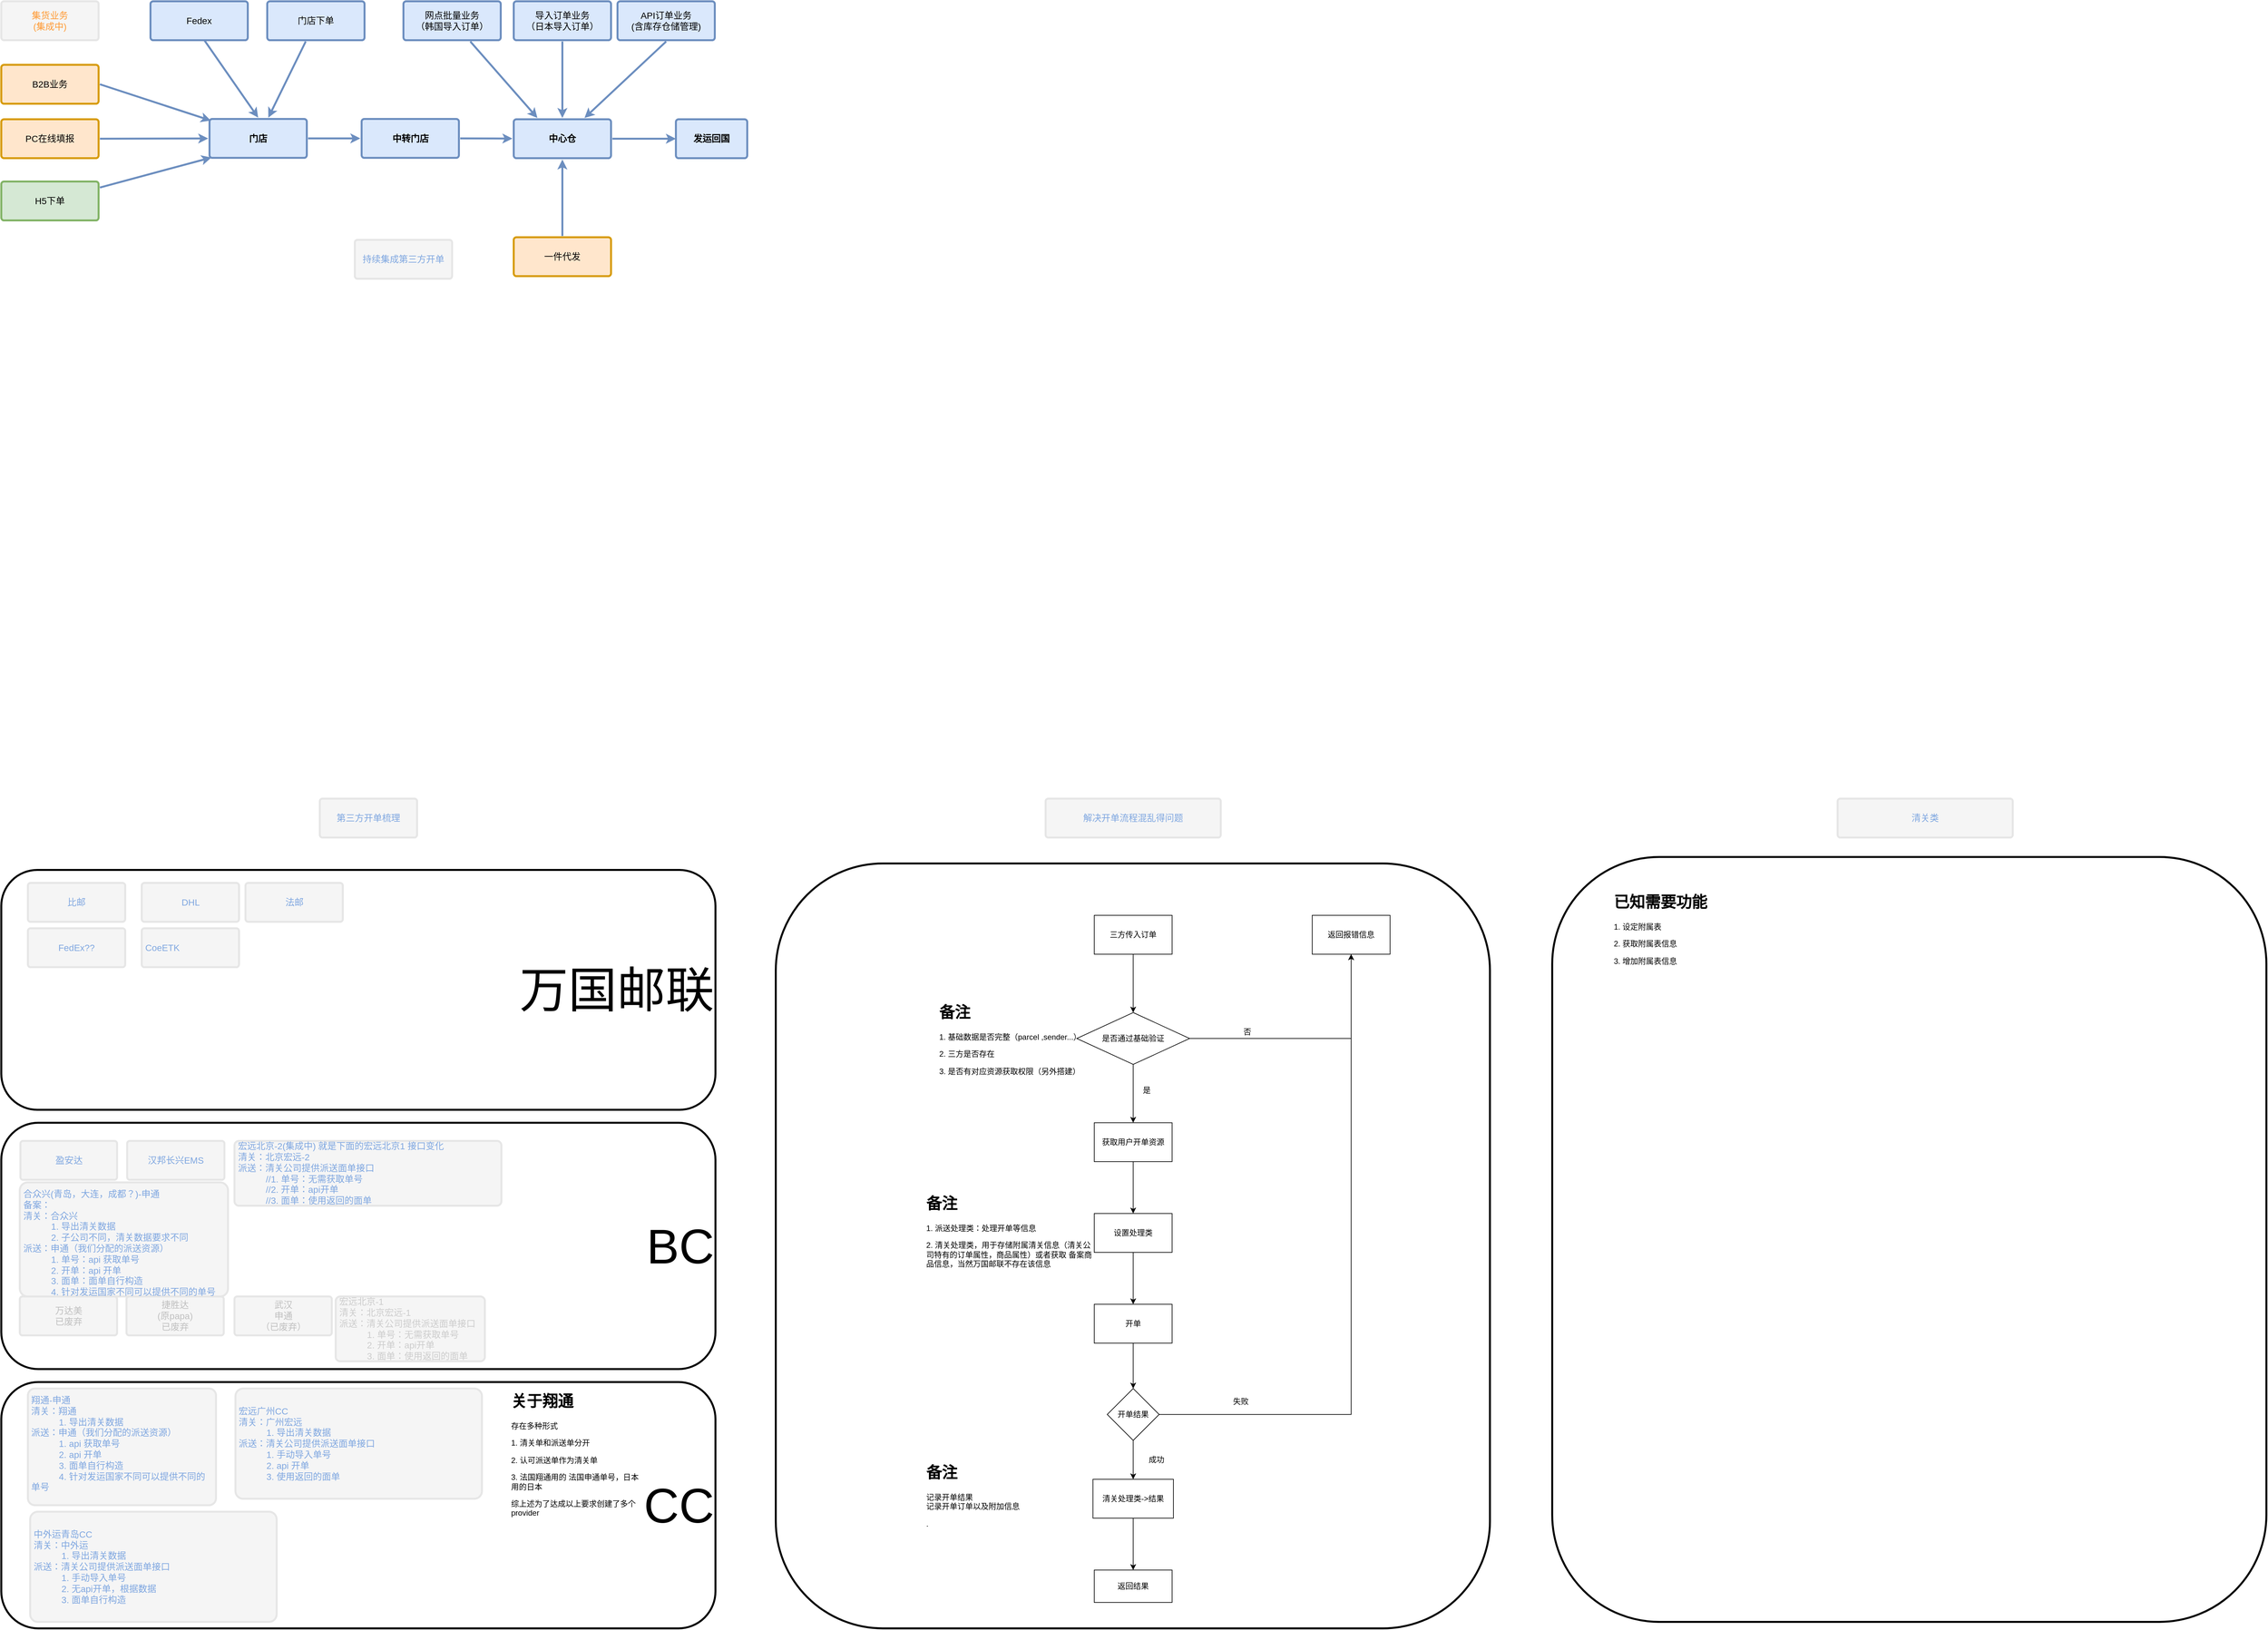 <mxfile version="12.7.4" type="github">
  <diagram id="6a731a19-8d31-9384-78a2-239565b7b9f0" name="Page-1">
    <mxGraphModel dx="1943" dy="1076" grid="1" gridSize="10" guides="1" tooltips="1" connect="1" arrows="1" fold="1" page="1" pageScale="1" pageWidth="1169" pageHeight="827" background="#ffffff" math="0" shadow="0">
      <root>
        <mxCell id="0" />
        <mxCell id="1" parent="0" />
        <mxCell id="1750" value="" style="edgeStyle=none;rounded=1;jumpStyle=none;html=1;shadow=0;labelBackgroundColor=none;startArrow=classic;startFill=1;jettySize=auto;orthogonalLoop=1;strokeColor=#6c8ebf;strokeWidth=3;fontFamily=Helvetica;fontSize=14;fontColor=#FFFFFF;spacing=5;fontStyle=1;fillColor=#dae8fc;endArrow=none;endFill=0;" parent="1" source="1753" target="1756" edge="1">
          <mxGeometry relative="1" as="geometry" />
        </mxCell>
        <mxCell id="1753" value="门店" style="rounded=1;whiteSpace=wrap;html=1;shadow=0;labelBackgroundColor=none;strokeColor=#6c8ebf;strokeWidth=3;fillColor=#dae8fc;fontFamily=Helvetica;fontSize=14;align=center;spacing=5;fontStyle=1;arcSize=7;perimeterSpacing=2;" parent="1" vertex="1">
          <mxGeometry x="330" y="441.5" width="150" height="60" as="geometry" />
        </mxCell>
        <mxCell id="-PJOahiLIvCA7SzMHqrE-1786" value="中转门店" style="rounded=1;whiteSpace=wrap;html=1;shadow=0;labelBackgroundColor=none;strokeColor=#6c8ebf;strokeWidth=3;fillColor=#dae8fc;fontFamily=Helvetica;fontSize=14;align=center;spacing=5;fontStyle=1;arcSize=7;perimeterSpacing=2;" parent="1" vertex="1">
          <mxGeometry x="564.5" y="441.5" width="150" height="60" as="geometry" />
        </mxCell>
        <mxCell id="1754" value="H5下单" style="rounded=1;whiteSpace=wrap;html=1;shadow=0;labelBackgroundColor=none;strokeColor=#82b366;strokeWidth=3;fillColor=#d5e8d4;fontFamily=Helvetica;fontSize=14;align=center;spacing=5;fontStyle=0;arcSize=7;perimeterSpacing=2;" parent="1" vertex="1">
          <mxGeometry x="9" y="538" width="150" height="60" as="geometry" />
        </mxCell>
        <mxCell id="1755" value="PC在线填报" style="rounded=1;whiteSpace=wrap;html=1;shadow=0;labelBackgroundColor=none;strokeColor=#d79b00;strokeWidth=3;fillColor=#ffe6cc;fontFamily=Helvetica;fontSize=14;align=center;spacing=5;fontStyle=0;arcSize=7;perimeterSpacing=2;" parent="1" vertex="1">
          <mxGeometry x="9" y="442" width="150" height="60" as="geometry" />
        </mxCell>
        <mxCell id="1756" value="门店下单" style="rounded=1;whiteSpace=wrap;html=1;shadow=0;labelBackgroundColor=none;strokeColor=#6c8ebf;strokeWidth=3;fillColor=#dae8fc;fontFamily=Helvetica;fontSize=14;align=center;spacing=5;fontStyle=0;arcSize=7;perimeterSpacing=2;" parent="1" vertex="1">
          <mxGeometry x="419" y="260" width="150" height="60" as="geometry" />
        </mxCell>
        <mxCell id="-PJOahiLIvCA7SzMHqrE-1780" value="" style="edgeStyle=none;rounded=1;jumpStyle=none;html=1;shadow=0;labelBackgroundColor=none;startArrow=classic;startFill=1;jettySize=auto;orthogonalLoop=1;strokeColor=#6c8ebf;strokeWidth=3;fontFamily=Helvetica;fontSize=14;fontColor=#FFFFFF;spacing=5;fontStyle=1;fillColor=#dae8fc;endArrow=none;endFill=0;exitX=0.032;exitY=0.961;exitDx=0;exitDy=0;exitPerimeter=0;" parent="1" source="1753" target="1754" edge="1">
          <mxGeometry relative="1" as="geometry">
            <mxPoint x="399" y="620.5" as="sourcePoint" />
            <mxPoint x="399" y="541" as="targetPoint" />
          </mxGeometry>
        </mxCell>
        <mxCell id="-PJOahiLIvCA7SzMHqrE-1781" value="" style="edgeStyle=none;rounded=1;jumpStyle=none;html=1;shadow=0;labelBackgroundColor=none;startArrow=classic;startFill=1;jettySize=auto;orthogonalLoop=1;strokeColor=#6c8ebf;strokeWidth=3;fontFamily=Helvetica;fontSize=14;fontColor=#FFFFFF;spacing=5;fontStyle=1;fillColor=#dae8fc;endArrow=none;endFill=0;entryX=1;entryY=0.5;entryDx=0;entryDy=0;" parent="1" source="1753" target="1755" edge="1">
          <mxGeometry relative="1" as="geometry">
            <mxPoint x="348.164" y="416.5" as="sourcePoint" />
            <mxPoint x="278.836" y="471.5" as="targetPoint" />
          </mxGeometry>
        </mxCell>
        <mxCell id="-PJOahiLIvCA7SzMHqrE-1788" value="" style="edgeStyle=none;rounded=1;jumpStyle=none;html=1;shadow=0;labelBackgroundColor=none;startArrow=classic;startFill=1;jettySize=auto;orthogonalLoop=1;strokeColor=#6c8ebf;strokeWidth=3;fontFamily=Helvetica;fontSize=14;fontColor=#FFFFFF;spacing=5;fontStyle=1;fillColor=#dae8fc;endArrow=none;endFill=0;exitX=0;exitY=0.5;exitDx=0;exitDy=0;entryX=1;entryY=0.5;entryDx=0;entryDy=0;" parent="1" source="-PJOahiLIvCA7SzMHqrE-1786" target="1753" edge="1">
          <mxGeometry relative="1" as="geometry">
            <mxPoint x="590.928" y="518.004" as="sourcePoint" />
            <mxPoint x="439" y="549.193" as="targetPoint" />
          </mxGeometry>
        </mxCell>
        <mxCell id="-PJOahiLIvCA7SzMHqrE-1789" value="" style="edgeStyle=none;rounded=1;jumpStyle=none;html=1;shadow=0;labelBackgroundColor=none;startArrow=classic;startFill=1;jettySize=auto;orthogonalLoop=1;strokeColor=#6c8ebf;strokeWidth=3;fontFamily=Helvetica;fontSize=14;fontColor=#FFFFFF;spacing=5;fontStyle=1;fillColor=#dae8fc;endArrow=none;endFill=0;entryX=1;entryY=0.5;entryDx=0;entryDy=0;" parent="1" source="-PJOahiLIvCA7SzMHqrE-1790" target="-PJOahiLIvCA7SzMHqrE-1786" edge="1">
          <mxGeometry relative="1" as="geometry">
            <mxPoint x="795" y="470.5" as="sourcePoint" />
            <mxPoint x="719" y="470.5" as="targetPoint" />
          </mxGeometry>
        </mxCell>
        <mxCell id="-PJOahiLIvCA7SzMHqrE-1790" value="中心仓" style="rounded=1;whiteSpace=wrap;html=1;shadow=0;labelBackgroundColor=none;strokeColor=#6c8ebf;strokeWidth=3;fillColor=#dae8fc;fontFamily=Helvetica;fontSize=14;align=center;spacing=5;fontStyle=1;arcSize=7;perimeterSpacing=2;" parent="1" vertex="1">
          <mxGeometry x="799" y="442" width="150" height="60" as="geometry" />
        </mxCell>
        <mxCell id="-PJOahiLIvCA7SzMHqrE-1810" value="发运回国" style="rounded=1;whiteSpace=wrap;html=1;shadow=0;labelBackgroundColor=none;strokeColor=#6c8ebf;strokeWidth=3;fillColor=#dae8fc;fontFamily=Helvetica;fontSize=14;align=center;spacing=5;fontStyle=1;arcSize=7;perimeterSpacing=2;" parent="1" vertex="1">
          <mxGeometry x="1049" y="442" width="110" height="60" as="geometry" />
        </mxCell>
        <mxCell id="-PJOahiLIvCA7SzMHqrE-1794" value="" style="edgeStyle=none;rounded=1;jumpStyle=none;html=1;shadow=0;labelBackgroundColor=none;startArrow=classic;startFill=1;jettySize=auto;orthogonalLoop=1;strokeColor=#6c8ebf;strokeWidth=3;fontFamily=Helvetica;fontSize=14;fontColor=#FFFFFF;spacing=5;fontStyle=1;fillColor=#dae8fc;endArrow=none;endFill=0;" parent="1" source="-PJOahiLIvCA7SzMHqrE-1791" edge="1">
          <mxGeometry relative="1" as="geometry">
            <mxPoint x="873" y="722.5" as="sourcePoint" />
            <mxPoint x="873" y="625.5" as="targetPoint" />
          </mxGeometry>
        </mxCell>
        <mxCell id="-PJOahiLIvCA7SzMHqrE-1791" value="一件代发" style="rounded=1;whiteSpace=wrap;html=1;shadow=0;labelBackgroundColor=none;strokeColor=#d79b00;strokeWidth=3;fillColor=#ffe6cc;fontFamily=Helvetica;fontSize=14;align=center;spacing=5;fontStyle=0;arcSize=7;perimeterSpacing=2;" parent="1" vertex="1">
          <mxGeometry x="799" y="624" width="150" height="60" as="geometry" />
        </mxCell>
        <mxCell id="-PJOahiLIvCA7SzMHqrE-1795" value="" style="edgeStyle=none;rounded=1;jumpStyle=none;html=1;shadow=0;labelBackgroundColor=none;startArrow=classic;startFill=1;jettySize=auto;orthogonalLoop=1;strokeColor=#6c8ebf;strokeWidth=3;fontFamily=Helvetica;fontSize=14;fontColor=#FFFFFF;spacing=5;fontStyle=1;fillColor=#dae8fc;endArrow=none;endFill=0;" parent="1" source="-PJOahiLIvCA7SzMHqrE-1790" target="-PJOahiLIvCA7SzMHqrE-1791" edge="1">
          <mxGeometry relative="1" as="geometry">
            <mxPoint x="873.898" y="440" as="sourcePoint" />
            <mxPoint x="873" y="159.5" as="targetPoint" />
          </mxGeometry>
        </mxCell>
        <mxCell id="-PJOahiLIvCA7SzMHqrE-1796" value="" style="edgeStyle=none;rounded=1;jumpStyle=none;html=1;shadow=0;labelBackgroundColor=none;startArrow=classic;startFill=1;jettySize=auto;orthogonalLoop=1;strokeColor=#6c8ebf;strokeWidth=3;fontFamily=Helvetica;fontSize=14;fontColor=#FFFFFF;spacing=5;fontStyle=1;fillColor=#dae8fc;endArrow=none;endFill=0;exitX=0.25;exitY=0;exitDx=0;exitDy=0;" parent="1" source="-PJOahiLIvCA7SzMHqrE-1790" target="-PJOahiLIvCA7SzMHqrE-1797" edge="1">
          <mxGeometry relative="1" as="geometry">
            <mxPoint x="864" y="448" as="sourcePoint" />
          </mxGeometry>
        </mxCell>
        <mxCell id="-PJOahiLIvCA7SzMHqrE-1797" value="网点批量业务&lt;br&gt;（韩国导入订单）" style="rounded=1;whiteSpace=wrap;html=1;shadow=0;labelBackgroundColor=none;strokeColor=#6c8ebf;strokeWidth=3;fillColor=#dae8fc;fontFamily=Helvetica;fontSize=14;align=center;spacing=5;fontStyle=0;arcSize=7;perimeterSpacing=2;" parent="1" vertex="1">
          <mxGeometry x="629" y="260" width="150" height="60" as="geometry" />
        </mxCell>
        <mxCell id="-PJOahiLIvCA7SzMHqrE-1798" value="导入订单业务&lt;br&gt;（日本导入订单）" style="rounded=1;whiteSpace=wrap;html=1;shadow=0;labelBackgroundColor=none;strokeColor=#6c8ebf;strokeWidth=3;fillColor=#dae8fc;fontFamily=Helvetica;fontSize=14;align=center;spacing=5;fontStyle=0;arcSize=7;perimeterSpacing=2;" parent="1" vertex="1">
          <mxGeometry x="799" y="260" width="150" height="60" as="geometry" />
        </mxCell>
        <mxCell id="-PJOahiLIvCA7SzMHqrE-1800" value="" style="edgeStyle=none;rounded=1;jumpStyle=none;html=1;shadow=0;labelBackgroundColor=none;startArrow=classic;startFill=1;jettySize=auto;orthogonalLoop=1;strokeColor=#6c8ebf;strokeWidth=3;fontFamily=Helvetica;fontSize=14;fontColor=#FFFFFF;spacing=5;fontStyle=1;fillColor=#dae8fc;endArrow=none;endFill=0;entryX=0.5;entryY=1;entryDx=0;entryDy=0;exitX=0.5;exitY=0;exitDx=0;exitDy=0;" parent="1" source="-PJOahiLIvCA7SzMHqrE-1790" target="-PJOahiLIvCA7SzMHqrE-1798" edge="1">
          <mxGeometry relative="1" as="geometry">
            <mxPoint x="1029" y="453" as="sourcePoint" />
            <mxPoint x="1029" y="347.5" as="targetPoint" />
          </mxGeometry>
        </mxCell>
        <mxCell id="-PJOahiLIvCA7SzMHqrE-1801" value="B2B业务" style="rounded=1;whiteSpace=wrap;html=1;shadow=0;labelBackgroundColor=none;strokeColor=#d79b00;strokeWidth=3;fillColor=#ffe6cc;fontFamily=Helvetica;fontSize=14;align=center;spacing=5;fontStyle=0;arcSize=7;perimeterSpacing=2;" parent="1" vertex="1">
          <mxGeometry x="9" y="358" width="150" height="60" as="geometry" />
        </mxCell>
        <mxCell id="-PJOahiLIvCA7SzMHqrE-1802" value="" style="edgeStyle=none;rounded=1;jumpStyle=none;html=1;shadow=0;labelBackgroundColor=none;startArrow=classic;startFill=1;jettySize=auto;orthogonalLoop=1;strokeColor=#6c8ebf;strokeWidth=3;fontFamily=Helvetica;fontSize=14;fontColor=#FFFFFF;spacing=5;fontStyle=1;fillColor=#dae8fc;endArrow=none;endFill=0;entryX=1;entryY=0.5;entryDx=0;entryDy=0;exitX=0.026;exitY=0.07;exitDx=0;exitDy=0;exitPerimeter=0;" parent="1" source="1753" target="-PJOahiLIvCA7SzMHqrE-1801" edge="1">
          <mxGeometry relative="1" as="geometry">
            <mxPoint x="336" y="387.658" as="sourcePoint" />
            <mxPoint x="169" y="388" as="targetPoint" />
          </mxGeometry>
        </mxCell>
        <mxCell id="-PJOahiLIvCA7SzMHqrE-1803" value="API订单业务&lt;br&gt;(含库存仓储管理)" style="rounded=1;whiteSpace=wrap;html=1;shadow=0;labelBackgroundColor=none;strokeColor=#6c8ebf;strokeWidth=3;fillColor=#dae8fc;fontFamily=Helvetica;fontSize=14;align=center;spacing=5;fontStyle=0;arcSize=7;perimeterSpacing=2;" parent="1" vertex="1">
          <mxGeometry x="959" y="260" width="150" height="60" as="geometry" />
        </mxCell>
        <mxCell id="-PJOahiLIvCA7SzMHqrE-1805" value="" style="edgeStyle=none;rounded=1;jumpStyle=none;html=1;shadow=0;labelBackgroundColor=none;startArrow=classic;startFill=1;jettySize=auto;orthogonalLoop=1;strokeColor=#6c8ebf;strokeWidth=3;fontFamily=Helvetica;fontSize=14;fontColor=#FFFFFF;spacing=5;fontStyle=1;fillColor=#dae8fc;endArrow=none;endFill=0;entryX=0.5;entryY=1;entryDx=0;entryDy=0;" parent="1" source="-PJOahiLIvCA7SzMHqrE-1790" target="-PJOahiLIvCA7SzMHqrE-1803" edge="1">
          <mxGeometry relative="1" as="geometry">
            <mxPoint x="1058.954" y="441.976" as="sourcePoint" />
            <mxPoint x="1068" y="318" as="targetPoint" />
          </mxGeometry>
        </mxCell>
        <mxCell id="-PJOahiLIvCA7SzMHqrE-1812" value="" style="edgeStyle=none;rounded=1;jumpStyle=none;html=1;shadow=0;labelBackgroundColor=none;startArrow=classic;startFill=1;jettySize=auto;orthogonalLoop=1;strokeColor=#6c8ebf;strokeWidth=3;fontFamily=Helvetica;fontSize=14;fontColor=#FFFFFF;spacing=5;fontStyle=1;fillColor=#dae8fc;endArrow=none;endFill=0;entryX=1;entryY=0.5;entryDx=0;entryDy=0;" parent="1" target="-PJOahiLIvCA7SzMHqrE-1790" edge="1">
          <mxGeometry relative="1" as="geometry">
            <mxPoint x="1049" y="472" as="sourcePoint" />
            <mxPoint x="959" y="471.5" as="targetPoint" />
          </mxGeometry>
        </mxCell>
        <mxCell id="-PJOahiLIvCA7SzMHqrE-1813" value="集货业务&lt;br&gt;(集成中)" style="rounded=1;whiteSpace=wrap;html=1;shadow=0;labelBackgroundColor=none;strokeColor=#E6E6E6;strokeWidth=3;fillColor=#f5f5f5;fontFamily=Helvetica;fontSize=14;align=center;spacing=5;fontStyle=0;arcSize=7;perimeterSpacing=2;fontColor=#FF9933;" parent="1" vertex="1">
          <mxGeometry x="9" y="260" width="150" height="60" as="geometry" />
        </mxCell>
        <mxCell id="uDcFqDSubznKz2dJ2ko3-1756" value="Fedex&lt;br&gt;" style="rounded=1;whiteSpace=wrap;html=1;shadow=0;labelBackgroundColor=none;strokeColor=#6c8ebf;strokeWidth=3;fillColor=#dae8fc;fontFamily=Helvetica;fontSize=14;align=center;spacing=5;fontStyle=0;arcSize=7;perimeterSpacing=2;" parent="1" vertex="1">
          <mxGeometry x="239" y="260" width="150" height="60" as="geometry" />
        </mxCell>
        <mxCell id="uDcFqDSubznKz2dJ2ko3-1757" value="持续集成第三方开单" style="rounded=1;whiteSpace=wrap;html=1;shadow=0;labelBackgroundColor=none;strokeColor=#E6E6E6;strokeWidth=3;fillColor=#f5f5f5;fontFamily=Helvetica;fontSize=14;align=center;spacing=5;fontStyle=0;arcSize=7;perimeterSpacing=2;fontColor=#7EA6E0;" parent="1" vertex="1">
          <mxGeometry x="554" y="628" width="150" height="60" as="geometry" />
        </mxCell>
        <mxCell id="ARBneOINFayrtqCrwLei-1757" value="" style="edgeStyle=none;rounded=1;jumpStyle=none;html=1;shadow=0;labelBackgroundColor=none;startArrow=classic;startFill=1;jettySize=auto;orthogonalLoop=1;strokeColor=#6c8ebf;strokeWidth=3;fontFamily=Helvetica;fontSize=14;fontColor=#FFFFFF;spacing=5;fontStyle=1;fillColor=#dae8fc;endArrow=none;endFill=0;entryX=0.552;entryY=0.969;entryDx=0;entryDy=0;entryPerimeter=0;exitX=0.5;exitY=0;exitDx=0;exitDy=0;" parent="1" source="1753" target="uDcFqDSubznKz2dJ2ko3-1756" edge="1">
          <mxGeometry relative="1" as="geometry">
            <mxPoint x="430.691" y="449.5" as="sourcePoint" />
            <mxPoint x="488.309" y="332" as="targetPoint" />
          </mxGeometry>
        </mxCell>
        <mxCell id="XLPa7UNQsNW_ClfHcTxk-1756" value="第三方开单梳理" style="rounded=1;whiteSpace=wrap;html=1;shadow=0;labelBackgroundColor=none;strokeColor=#E6E6E6;strokeWidth=3;fillColor=#f5f5f5;fontFamily=Helvetica;fontSize=14;align=center;spacing=5;fontStyle=0;arcSize=7;perimeterSpacing=2;fontColor=#7EA6E0;" vertex="1" parent="1">
          <mxGeometry x="500" y="1490" width="150" height="60" as="geometry" />
        </mxCell>
        <mxCell id="XLPa7UNQsNW_ClfHcTxk-1762" value="万国邮联" style="rounded=1;whiteSpace=wrap;html=1;strokeWidth=3;fontSize=75;align=right;" vertex="1" parent="1">
          <mxGeometry x="9" y="1600" width="1101" height="370" as="geometry" />
        </mxCell>
        <mxCell id="XLPa7UNQsNW_ClfHcTxk-1763" value="BC" style="rounded=1;whiteSpace=wrap;html=1;strokeWidth=3;fontSize=75;align=right;" vertex="1" parent="1">
          <mxGeometry x="9" y="1990" width="1101" height="380" as="geometry" />
        </mxCell>
        <mxCell id="XLPa7UNQsNW_ClfHcTxk-1764" value="&lt;div&gt;&lt;span style=&quot;font-size: 75px&quot;&gt;CC&lt;/span&gt;&lt;/div&gt;" style="rounded=1;whiteSpace=wrap;html=1;strokeWidth=3;align=right;" vertex="1" parent="1">
          <mxGeometry x="9" y="2390" width="1101" height="380" as="geometry" />
        </mxCell>
        <mxCell id="XLPa7UNQsNW_ClfHcTxk-1765" value="捷胜达&lt;br&gt;(原papa)&lt;br&gt;已废弃" style="rounded=1;whiteSpace=wrap;html=1;shadow=0;labelBackgroundColor=none;strokeColor=#E6E6E6;strokeWidth=3;fillColor=#f5f5f5;fontFamily=Helvetica;fontSize=14;align=center;spacing=5;fontStyle=0;arcSize=7;perimeterSpacing=2;fontColor=#BFBFBF;" vertex="1" parent="1">
          <mxGeometry x="202" y="2258" width="150" height="60" as="geometry" />
        </mxCell>
        <mxCell id="XLPa7UNQsNW_ClfHcTxk-1766" value="武汉&lt;br&gt;申通&lt;br&gt;（已废弃）" style="rounded=1;whiteSpace=wrap;html=1;shadow=0;labelBackgroundColor=none;strokeColor=#E6E6E6;strokeWidth=3;fillColor=#f5f5f5;fontFamily=Helvetica;fontSize=14;align=center;spacing=5;fontStyle=0;arcSize=7;perimeterSpacing=2;fontColor=#BFBFBF;" vertex="1" parent="1">
          <mxGeometry x="368.5" y="2258" width="150" height="60" as="geometry" />
        </mxCell>
        <mxCell id="XLPa7UNQsNW_ClfHcTxk-1767" value="万达美&lt;br&gt;已废弃" style="rounded=1;whiteSpace=wrap;html=1;shadow=0;labelBackgroundColor=none;strokeColor=#E6E6E6;strokeWidth=3;fillColor=#f5f5f5;fontFamily=Helvetica;fontSize=14;align=center;spacing=5;fontStyle=0;arcSize=7;perimeterSpacing=2;fontColor=#BFBFBF;" vertex="1" parent="1">
          <mxGeometry x="37.5" y="2258" width="150" height="60" as="geometry" />
        </mxCell>
        <mxCell id="XLPa7UNQsNW_ClfHcTxk-1768" value="法邮" style="rounded=1;whiteSpace=wrap;html=1;shadow=0;labelBackgroundColor=none;strokeColor=#E6E6E6;strokeWidth=3;fillColor=#f5f5f5;fontFamily=Helvetica;fontSize=14;align=center;spacing=5;fontStyle=0;arcSize=7;perimeterSpacing=2;fontColor=#7EA6E0;" vertex="1" parent="1">
          <mxGeometry x="385.5" y="1620" width="150" height="60" as="geometry" />
        </mxCell>
        <mxCell id="XLPa7UNQsNW_ClfHcTxk-1769" value="比邮" style="rounded=1;whiteSpace=wrap;html=1;shadow=0;labelBackgroundColor=none;strokeColor=#E6E6E6;strokeWidth=3;fillColor=#f5f5f5;fontFamily=Helvetica;fontSize=14;align=center;spacing=5;fontStyle=0;arcSize=7;perimeterSpacing=2;fontColor=#7EA6E0;" vertex="1" parent="1">
          <mxGeometry x="50" y="1620" width="150" height="60" as="geometry" />
        </mxCell>
        <mxCell id="XLPa7UNQsNW_ClfHcTxk-1770" value="DHL" style="rounded=1;whiteSpace=wrap;html=1;shadow=0;labelBackgroundColor=none;strokeColor=#E6E6E6;strokeWidth=3;fillColor=#f5f5f5;fontFamily=Helvetica;fontSize=14;align=center;spacing=5;fontStyle=0;arcSize=7;perimeterSpacing=2;fontColor=#7EA6E0;" vertex="1" parent="1">
          <mxGeometry x="225.5" y="1620" width="150" height="60" as="geometry" />
        </mxCell>
        <mxCell id="XLPa7UNQsNW_ClfHcTxk-1771" value="FedEx??" style="rounded=1;whiteSpace=wrap;html=1;shadow=0;labelBackgroundColor=none;strokeColor=#E6E6E6;strokeWidth=3;fillColor=#f5f5f5;fontFamily=Helvetica;fontSize=14;align=center;spacing=5;fontStyle=0;arcSize=7;perimeterSpacing=2;fontColor=#7EA6E0;" vertex="1" parent="1">
          <mxGeometry x="50" y="1690" width="150" height="60" as="geometry" />
        </mxCell>
        <mxCell id="XLPa7UNQsNW_ClfHcTxk-1772" value="盈安达" style="rounded=1;whiteSpace=wrap;html=1;shadow=0;labelBackgroundColor=none;strokeColor=#E6E6E6;strokeWidth=3;fillColor=#f5f5f5;fontFamily=Helvetica;fontSize=14;align=center;spacing=5;fontStyle=0;arcSize=7;perimeterSpacing=2;fontColor=#7EA6E0;" vertex="1" parent="1">
          <mxGeometry x="38.5" y="2018" width="149" height="60" as="geometry" />
        </mxCell>
        <mxCell id="XLPa7UNQsNW_ClfHcTxk-1773" value="合众兴(青岛，大连，成都？)-申通&lt;br&gt;备案：&lt;br&gt;清关：合众兴&lt;br&gt;&amp;nbsp; &amp;nbsp; &amp;nbsp; &amp;nbsp; &amp;nbsp; &amp;nbsp;1. 导出清关数据&lt;br&gt;&amp;nbsp; &amp;nbsp; &amp;nbsp; &amp;nbsp; &amp;nbsp; &amp;nbsp;2. 子公司不同，清关数据要求不同&lt;br&gt;派送：申通（我们分配的派送资源）&lt;br&gt;&amp;nbsp; &amp;nbsp; &amp;nbsp; &amp;nbsp; &amp;nbsp; &amp;nbsp;1. 单号：api 获取单号&lt;br&gt;&amp;nbsp; &amp;nbsp; &amp;nbsp; &amp;nbsp; &amp;nbsp; &amp;nbsp;2. 开单：api 开单&lt;br&gt;&amp;nbsp; &amp;nbsp; &amp;nbsp; &amp;nbsp; &amp;nbsp; &amp;nbsp;3. 面单：面单自行构造&lt;br&gt;&amp;nbsp; &amp;nbsp; &amp;nbsp; &amp;nbsp; &amp;nbsp; &amp;nbsp;4. 针对发运国家不同可以提供不同的单号" style="rounded=1;whiteSpace=wrap;html=1;shadow=0;labelBackgroundColor=none;strokeColor=#E6E6E6;strokeWidth=3;fillColor=#f5f5f5;fontFamily=Helvetica;fontSize=14;align=left;spacing=5;fontStyle=0;arcSize=7;perimeterSpacing=2;fontColor=#7EA6E0;verticalAlign=top;" vertex="1" parent="1">
          <mxGeometry x="37.5" y="2082" width="321" height="176" as="geometry" />
        </mxCell>
        <mxCell id="XLPa7UNQsNW_ClfHcTxk-1774" value="汉邦长兴EMS" style="rounded=1;whiteSpace=wrap;html=1;shadow=0;labelBackgroundColor=none;strokeColor=#E6E6E6;strokeWidth=3;fillColor=#f5f5f5;fontFamily=Helvetica;fontSize=14;align=center;spacing=5;fontStyle=0;arcSize=7;perimeterSpacing=2;fontColor=#7EA6E0;" vertex="1" parent="1">
          <mxGeometry x="203" y="2018" width="150" height="60" as="geometry" />
        </mxCell>
        <mxCell id="XLPa7UNQsNW_ClfHcTxk-1775" value="宏远北京-1&lt;br&gt;清关：北京宏远-1&lt;br&gt;派送：清关公司提供派送面单接口&lt;br&gt;&amp;nbsp; &amp;nbsp; &amp;nbsp; &amp;nbsp; &amp;nbsp; &amp;nbsp;1. 单号：无需获取单号&lt;br&gt;&amp;nbsp; &amp;nbsp; &amp;nbsp; &amp;nbsp; &amp;nbsp; &amp;nbsp;2. 开单：api开单&lt;br&gt;&amp;nbsp; &amp;nbsp; &amp;nbsp; &amp;nbsp; &amp;nbsp; &amp;nbsp;3. 面单：使用返回的面单" style="rounded=1;whiteSpace=wrap;html=1;shadow=0;labelBackgroundColor=none;strokeColor=#E6E6E6;strokeWidth=3;fillColor=#f5f5f5;fontFamily=Helvetica;fontSize=14;align=left;spacing=5;fontStyle=0;arcSize=7;perimeterSpacing=2;fontColor=#CCCCCC;" vertex="1" parent="1">
          <mxGeometry x="524.5" y="2258" width="230" height="100" as="geometry" />
        </mxCell>
        <mxCell id="XLPa7UNQsNW_ClfHcTxk-1776" value="宏远北京-2(集成中) 就是下面的宏远北京1 接口变化&lt;br&gt;清关：北京宏远-2&lt;br&gt;派送：清关公司提供派送面单接口&lt;br&gt;&amp;nbsp; &amp;nbsp; &amp;nbsp; &amp;nbsp; &amp;nbsp; &amp;nbsp;//1. 单号：无需获取单号&lt;br&gt;&amp;nbsp; &amp;nbsp; &amp;nbsp; &amp;nbsp; &amp;nbsp; &amp;nbsp;//2. 开单：api开单&lt;br&gt;&amp;nbsp; &amp;nbsp; &amp;nbsp; &amp;nbsp; &amp;nbsp; &amp;nbsp;//3. 面单：使用返回的面单" style="rounded=1;whiteSpace=wrap;html=1;shadow=0;labelBackgroundColor=none;strokeColor=#E6E6E6;strokeWidth=3;fillColor=#f5f5f5;fontFamily=Helvetica;fontSize=14;align=left;spacing=5;fontStyle=0;arcSize=7;perimeterSpacing=2;fontColor=#7EA6E0;" vertex="1" parent="1">
          <mxGeometry x="368.5" y="2018" width="411.5" height="100" as="geometry" />
        </mxCell>
        <mxCell id="XLPa7UNQsNW_ClfHcTxk-1778" value="翔通-申通&lt;br&gt;清关：翔通&lt;br&gt;&amp;nbsp; &amp;nbsp; &amp;nbsp; &amp;nbsp; &amp;nbsp; &amp;nbsp;1. 导出清关数据&lt;br&gt;派送：申通（我们分配的派送资源）&lt;br&gt;&amp;nbsp; &amp;nbsp; &amp;nbsp; &amp;nbsp; &amp;nbsp; &amp;nbsp;1. api 获取单号&lt;br&gt;&amp;nbsp; &amp;nbsp; &amp;nbsp; &amp;nbsp; &amp;nbsp; &amp;nbsp;2. api 开单&lt;br&gt;&amp;nbsp; &amp;nbsp; &amp;nbsp; &amp;nbsp; &amp;nbsp; &amp;nbsp;3. 面单自行构造&lt;br&gt;&amp;nbsp; &amp;nbsp; &amp;nbsp; &amp;nbsp; &amp;nbsp; &amp;nbsp;4. 针对发运国家不同可以提供不同的单号" style="rounded=1;whiteSpace=wrap;html=1;shadow=0;labelBackgroundColor=none;strokeColor=#E6E6E6;strokeWidth=3;fillColor=#f5f5f5;fontFamily=Helvetica;fontSize=14;align=left;spacing=5;fontStyle=0;arcSize=6;perimeterSpacing=2;fontColor=#7EA6E0;verticalAlign=top;" vertex="1" parent="1">
          <mxGeometry x="50" y="2400" width="290" height="180" as="geometry" />
        </mxCell>
        <mxCell id="XLPa7UNQsNW_ClfHcTxk-1779" value="宏远广州CC&lt;br&gt;清关：广州宏远&lt;br&gt;&amp;nbsp; &amp;nbsp; &amp;nbsp; &amp;nbsp; &amp;nbsp; &amp;nbsp;1. 导出清关数据&lt;br&gt;派送：清关公司提供派送面单接口&lt;br&gt;&amp;nbsp; &amp;nbsp; &amp;nbsp; &amp;nbsp; &amp;nbsp; &amp;nbsp;1. 手动导入单号&lt;br&gt;&amp;nbsp; &amp;nbsp; &amp;nbsp; &amp;nbsp; &amp;nbsp; &amp;nbsp;2. api 开单&lt;br&gt;&amp;nbsp; &amp;nbsp; &amp;nbsp; &amp;nbsp; &amp;nbsp; &amp;nbsp;3. 使用返回的面单" style="rounded=1;whiteSpace=wrap;html=1;shadow=0;labelBackgroundColor=none;strokeColor=#E6E6E6;strokeWidth=3;fillColor=#f5f5f5;fontFamily=Helvetica;fontSize=14;align=left;spacing=5;fontStyle=0;arcSize=7;perimeterSpacing=2;fontColor=#7EA6E0;" vertex="1" parent="1">
          <mxGeometry x="370" y="2400" width="380" height="170" as="geometry" />
        </mxCell>
        <mxCell id="XLPa7UNQsNW_ClfHcTxk-1780" value="CoeETK&lt;br&gt;" style="rounded=1;whiteSpace=wrap;html=1;shadow=0;labelBackgroundColor=none;strokeColor=#E6E6E6;strokeWidth=3;fillColor=#f5f5f5;fontFamily=Helvetica;fontSize=14;align=left;spacing=5;fontStyle=0;arcSize=7;perimeterSpacing=2;fontColor=#7EA6E0;" vertex="1" parent="1">
          <mxGeometry x="225.5" y="1690" width="150" height="60" as="geometry" />
        </mxCell>
        <mxCell id="XLPa7UNQsNW_ClfHcTxk-1781" value="&lt;h1&gt;关于翔通&lt;/h1&gt;&lt;p&gt;存在多种形式&lt;/p&gt;&lt;p&gt;1. 清关单和派送单分开&lt;/p&gt;&lt;p&gt;2. 认可派送单作为清关单&lt;/p&gt;&lt;p&gt;3. 法国翔通用的 法国申通单号，日本用的日本&lt;/p&gt;&lt;p&gt;&lt;span&gt;综上述为了达成以上要求创建了多个provider&lt;/span&gt;&lt;br&gt;&lt;/p&gt;" style="text;html=1;strokeColor=none;fillColor=none;spacing=5;spacingTop=-20;whiteSpace=wrap;overflow=hidden;rounded=0;" vertex="1" parent="1">
          <mxGeometry x="790" y="2400" width="210" height="200" as="geometry" />
        </mxCell>
        <mxCell id="XLPa7UNQsNW_ClfHcTxk-1782" value="中外运青岛CC&lt;br&gt;清关：中外运&lt;br&gt;&amp;nbsp; &amp;nbsp; &amp;nbsp; &amp;nbsp; &amp;nbsp; &amp;nbsp;1. 导出清关数据&lt;br&gt;派送：清关公司提供派送面单接口&lt;br&gt;&amp;nbsp; &amp;nbsp; &amp;nbsp; &amp;nbsp; &amp;nbsp; &amp;nbsp;1. 手动导入单号&lt;br&gt;&amp;nbsp; &amp;nbsp; &amp;nbsp; &amp;nbsp; &amp;nbsp; &amp;nbsp;2. 无api开单，根据数据&lt;br&gt;&amp;nbsp; &amp;nbsp; &amp;nbsp; &amp;nbsp; &amp;nbsp; &amp;nbsp;3. 面单自行构造" style="rounded=1;whiteSpace=wrap;html=1;shadow=0;labelBackgroundColor=none;strokeColor=#E6E6E6;strokeWidth=3;fillColor=#f5f5f5;fontFamily=Helvetica;fontSize=14;align=left;spacing=5;fontStyle=0;arcSize=7;perimeterSpacing=2;fontColor=#7EA6E0;" vertex="1" parent="1">
          <mxGeometry x="53.5" y="2590" width="380" height="170" as="geometry" />
        </mxCell>
        <mxCell id="XLPa7UNQsNW_ClfHcTxk-1784" value="" style="rounded=1;whiteSpace=wrap;html=1;strokeWidth=3;align=right;" vertex="1" parent="1">
          <mxGeometry x="1203" y="1590" width="1101" height="1180" as="geometry" />
        </mxCell>
        <mxCell id="XLPa7UNQsNW_ClfHcTxk-1785" value="解决开单流程混乱得问题&lt;br&gt;" style="rounded=1;whiteSpace=wrap;html=1;shadow=0;labelBackgroundColor=none;strokeColor=#E6E6E6;strokeWidth=3;fillColor=#f5f5f5;fontFamily=Helvetica;fontSize=14;align=center;spacing=5;fontStyle=0;arcSize=7;perimeterSpacing=2;fontColor=#7EA6E0;" vertex="1" parent="1">
          <mxGeometry x="1619" y="1490" width="270" height="60" as="geometry" />
        </mxCell>
        <mxCell id="XLPa7UNQsNW_ClfHcTxk-1789" value="" style="edgeStyle=orthogonalEdgeStyle;rounded=0;orthogonalLoop=1;jettySize=auto;html=1;fontSize=12;" edge="1" parent="1" source="XLPa7UNQsNW_ClfHcTxk-1787" target="XLPa7UNQsNW_ClfHcTxk-1790">
          <mxGeometry relative="1" as="geometry">
            <mxPoint x="1754" y="1810" as="targetPoint" />
          </mxGeometry>
        </mxCell>
        <mxCell id="XLPa7UNQsNW_ClfHcTxk-1787" value="三方传入订单" style="rounded=0;whiteSpace=wrap;html=1;fontSize=12;align=center;" vertex="1" parent="1">
          <mxGeometry x="1694" y="1670" width="120" height="60" as="geometry" />
        </mxCell>
        <mxCell id="XLPa7UNQsNW_ClfHcTxk-1794" value="" style="edgeStyle=orthogonalEdgeStyle;rounded=0;orthogonalLoop=1;jettySize=auto;html=1;fontSize=12;" edge="1" parent="1" source="XLPa7UNQsNW_ClfHcTxk-1790" target="XLPa7UNQsNW_ClfHcTxk-1795">
          <mxGeometry relative="1" as="geometry">
            <mxPoint x="1921" y="1860" as="targetPoint" />
          </mxGeometry>
        </mxCell>
        <mxCell id="XLPa7UNQsNW_ClfHcTxk-1798" value="" style="edgeStyle=orthogonalEdgeStyle;rounded=0;orthogonalLoop=1;jettySize=auto;html=1;fontSize=12;" edge="1" parent="1" source="XLPa7UNQsNW_ClfHcTxk-1790" target="XLPa7UNQsNW_ClfHcTxk-1799">
          <mxGeometry relative="1" as="geometry">
            <mxPoint x="1754" y="1980" as="targetPoint" />
          </mxGeometry>
        </mxCell>
        <mxCell id="XLPa7UNQsNW_ClfHcTxk-1790" value="是否通过基础验证" style="rhombus;whiteSpace=wrap;html=1;fontSize=12;align=center;" vertex="1" parent="1">
          <mxGeometry x="1667" y="1820" width="174" height="80" as="geometry" />
        </mxCell>
        <mxCell id="XLPa7UNQsNW_ClfHcTxk-1795" value="返回报错信息&lt;br&gt;" style="rounded=0;whiteSpace=wrap;html=1;fontSize=12;align=center;" vertex="1" parent="1">
          <mxGeometry x="2030" y="1670" width="120" height="60" as="geometry" />
        </mxCell>
        <mxCell id="XLPa7UNQsNW_ClfHcTxk-1796" value="否" style="text;html=1;strokeColor=none;fillColor=none;align=center;verticalAlign=middle;whiteSpace=wrap;rounded=0;fontSize=12;" vertex="1" parent="1">
          <mxGeometry x="1910" y="1840" width="40" height="20" as="geometry" />
        </mxCell>
        <mxCell id="XLPa7UNQsNW_ClfHcTxk-1804" value="" style="edgeStyle=orthogonalEdgeStyle;rounded=0;orthogonalLoop=1;jettySize=auto;html=1;fontSize=12;" edge="1" parent="1" source="XLPa7UNQsNW_ClfHcTxk-1799" target="XLPa7UNQsNW_ClfHcTxk-1803">
          <mxGeometry relative="1" as="geometry" />
        </mxCell>
        <mxCell id="XLPa7UNQsNW_ClfHcTxk-1799" value="获取用户开单资源" style="rounded=0;whiteSpace=wrap;html=1;fontSize=12;align=center;" vertex="1" parent="1">
          <mxGeometry x="1694" y="1990" width="120" height="60" as="geometry" />
        </mxCell>
        <mxCell id="XLPa7UNQsNW_ClfHcTxk-1807" value="" style="edgeStyle=orthogonalEdgeStyle;rounded=0;orthogonalLoop=1;jettySize=auto;html=1;fontSize=12;" edge="1" parent="1" source="XLPa7UNQsNW_ClfHcTxk-1803" target="XLPa7UNQsNW_ClfHcTxk-1806">
          <mxGeometry relative="1" as="geometry" />
        </mxCell>
        <mxCell id="XLPa7UNQsNW_ClfHcTxk-1803" value="设置处理类" style="rounded=0;whiteSpace=wrap;html=1;fontSize=12;align=center;" vertex="1" parent="1">
          <mxGeometry x="1694" y="2130" width="120" height="60" as="geometry" />
        </mxCell>
        <mxCell id="XLPa7UNQsNW_ClfHcTxk-1809" value="" style="edgeStyle=orthogonalEdgeStyle;rounded=0;orthogonalLoop=1;jettySize=auto;html=1;fontSize=12;entryX=0.5;entryY=0;entryDx=0;entryDy=0;" edge="1" parent="1" source="XLPa7UNQsNW_ClfHcTxk-1806" target="XLPa7UNQsNW_ClfHcTxk-1810">
          <mxGeometry relative="1" as="geometry">
            <mxPoint x="1754" y="2420" as="targetPoint" />
          </mxGeometry>
        </mxCell>
        <mxCell id="XLPa7UNQsNW_ClfHcTxk-1806" value="开单" style="rounded=0;whiteSpace=wrap;html=1;fontSize=12;align=center;" vertex="1" parent="1">
          <mxGeometry x="1694" y="2270" width="120" height="60" as="geometry" />
        </mxCell>
        <mxCell id="XLPa7UNQsNW_ClfHcTxk-1800" value="是" style="text;html=1;strokeColor=none;fillColor=none;align=center;verticalAlign=middle;whiteSpace=wrap;rounded=0;fontSize=12;" vertex="1" parent="1">
          <mxGeometry x="1755" y="1930" width="40" height="20" as="geometry" />
        </mxCell>
        <mxCell id="XLPa7UNQsNW_ClfHcTxk-1801" value="&lt;h1&gt;备注&lt;/h1&gt;&lt;p&gt;1. 基础数据是否完整（parcel ,sender...）&lt;/p&gt;&lt;p&gt;2. 三方是否存在&lt;/p&gt;&lt;p&gt;3. 是否有对应资源获取权限（另外搭建）&lt;/p&gt;" style="text;html=1;strokeColor=none;fillColor=none;spacing=5;spacingTop=-20;whiteSpace=wrap;overflow=hidden;rounded=0;fontSize=12;align=left;" vertex="1" parent="1">
          <mxGeometry x="1450" y="1800" width="270" height="120" as="geometry" />
        </mxCell>
        <mxCell id="XLPa7UNQsNW_ClfHcTxk-1805" value="&lt;h1&gt;备注&lt;/h1&gt;&lt;p&gt;1. 派送处理类：处理开单等信息&lt;/p&gt;&lt;p&gt;2. 清关处理类，用于存储附属清关信息（清关公司特有的订单属性，商品属性）或者获取 备案商品信息，当然万国邮联不存在该信息&lt;/p&gt;" style="text;html=1;strokeColor=none;fillColor=none;spacing=5;spacingTop=-20;whiteSpace=wrap;overflow=hidden;rounded=0;fontSize=12;align=left;" vertex="1" parent="1">
          <mxGeometry x="1430" y="2095" width="270" height="130" as="geometry" />
        </mxCell>
        <mxCell id="XLPa7UNQsNW_ClfHcTxk-1812" value="" style="edgeStyle=orthogonalEdgeStyle;rounded=0;orthogonalLoop=1;jettySize=auto;html=1;fontSize=12;" edge="1" parent="1" source="XLPa7UNQsNW_ClfHcTxk-1810" target="XLPa7UNQsNW_ClfHcTxk-1795">
          <mxGeometry relative="1" as="geometry">
            <mxPoint x="1874" y="2440" as="targetPoint" />
          </mxGeometry>
        </mxCell>
        <mxCell id="XLPa7UNQsNW_ClfHcTxk-1816" value="" style="edgeStyle=orthogonalEdgeStyle;rounded=0;orthogonalLoop=1;jettySize=auto;html=1;fontSize=12;" edge="1" parent="1" source="XLPa7UNQsNW_ClfHcTxk-1810" target="XLPa7UNQsNW_ClfHcTxk-1818">
          <mxGeometry relative="1" as="geometry">
            <mxPoint x="1754" y="2530" as="targetPoint" />
          </mxGeometry>
        </mxCell>
        <mxCell id="XLPa7UNQsNW_ClfHcTxk-1810" value="开单结果" style="rhombus;whiteSpace=wrap;html=1;fontSize=12;align=center;" vertex="1" parent="1">
          <mxGeometry x="1714" y="2400" width="80" height="80" as="geometry" />
        </mxCell>
        <mxCell id="XLPa7UNQsNW_ClfHcTxk-1814" value="失败" style="text;html=1;strokeColor=none;fillColor=none;align=center;verticalAlign=middle;whiteSpace=wrap;rounded=0;fontSize=12;" vertex="1" parent="1">
          <mxGeometry x="1900" y="2410" width="40" height="20" as="geometry" />
        </mxCell>
        <mxCell id="XLPa7UNQsNW_ClfHcTxk-1817" value="成功" style="text;html=1;strokeColor=none;fillColor=none;align=center;verticalAlign=middle;whiteSpace=wrap;rounded=0;fontSize=12;" vertex="1" parent="1">
          <mxGeometry x="1770" y="2500" width="40" height="20" as="geometry" />
        </mxCell>
        <mxCell id="XLPa7UNQsNW_ClfHcTxk-1820" value="" style="edgeStyle=orthogonalEdgeStyle;rounded=0;orthogonalLoop=1;jettySize=auto;html=1;fontSize=12;" edge="1" parent="1" source="XLPa7UNQsNW_ClfHcTxk-1818" target="XLPa7UNQsNW_ClfHcTxk-1819">
          <mxGeometry relative="1" as="geometry" />
        </mxCell>
        <mxCell id="XLPa7UNQsNW_ClfHcTxk-1818" value="&lt;div style=&quot;&quot;&gt;&lt;span&gt;清关处理类-&amp;gt;结果&lt;/span&gt;&lt;/div&gt;" style="rounded=0;whiteSpace=wrap;html=1;fontSize=12;align=center;" vertex="1" parent="1">
          <mxGeometry x="1692" y="2540" width="124" height="60" as="geometry" />
        </mxCell>
        <mxCell id="XLPa7UNQsNW_ClfHcTxk-1819" value="返回结果" style="rounded=0;whiteSpace=wrap;html=1;fontSize=12;align=center;" vertex="1" parent="1">
          <mxGeometry x="1694" y="2680" width="120" height="50" as="geometry" />
        </mxCell>
        <mxCell id="XLPa7UNQsNW_ClfHcTxk-1821" value="&lt;h1&gt;备注&lt;/h1&gt;&lt;span&gt;记录开单结果&lt;/span&gt;&lt;br&gt;&lt;div&gt;&lt;span&gt;记录开单订单以及附加信息&lt;/span&gt;&lt;/div&gt;&lt;p&gt;.&lt;/p&gt;" style="text;html=1;strokeColor=none;fillColor=none;spacing=5;spacingTop=-20;whiteSpace=wrap;overflow=hidden;rounded=0;fontSize=12;align=left;" vertex="1" parent="1">
          <mxGeometry x="1430" y="2510" width="190" height="120" as="geometry" />
        </mxCell>
        <mxCell id="XLPa7UNQsNW_ClfHcTxk-1822" value="" style="rounded=1;whiteSpace=wrap;html=1;strokeWidth=3;align=right;" vertex="1" parent="1">
          <mxGeometry x="2400" y="1580" width="1101" height="1180" as="geometry" />
        </mxCell>
        <mxCell id="XLPa7UNQsNW_ClfHcTxk-1823" value="清关类" style="rounded=1;whiteSpace=wrap;html=1;shadow=0;labelBackgroundColor=none;strokeColor=#E6E6E6;strokeWidth=3;fillColor=#f5f5f5;fontFamily=Helvetica;fontSize=14;align=center;spacing=5;fontStyle=0;arcSize=7;perimeterSpacing=2;fontColor=#7EA6E0;" vertex="1" parent="1">
          <mxGeometry x="2840" y="1490" width="270" height="60" as="geometry" />
        </mxCell>
        <mxCell id="XLPa7UNQsNW_ClfHcTxk-1824" value="&lt;h1&gt;已知需要功能&lt;/h1&gt;&lt;p&gt;1. 设定附属表&lt;/p&gt;&lt;p&gt;2. 获取附属表信息&lt;/p&gt;&lt;p&gt;3. 增加附属表信息&lt;/p&gt;" style="text;html=1;strokeColor=none;fillColor=none;spacing=5;spacingTop=-20;whiteSpace=wrap;overflow=hidden;rounded=0;fontSize=12;align=left;" vertex="1" parent="1">
          <mxGeometry x="2490" y="1630" width="190" height="120" as="geometry" />
        </mxCell>
      </root>
    </mxGraphModel>
  </diagram>
</mxfile>

